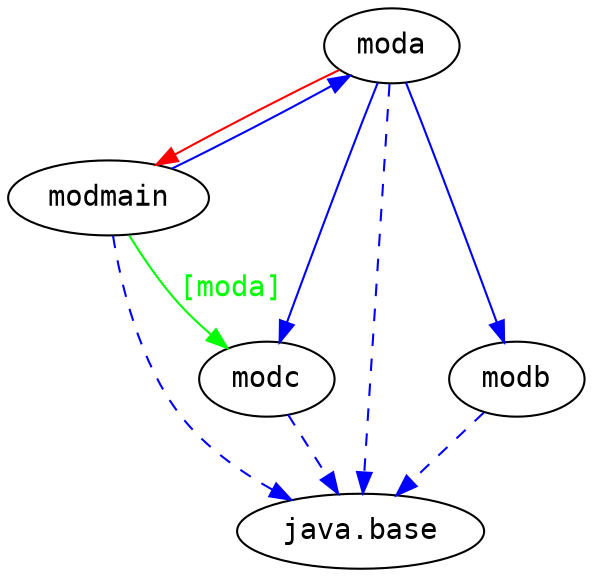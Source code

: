 # Created by depvis.JigsawDepVisualizer on Thu Mar 30 16:09:14 CEST 2017
digraph Java9_Dependency_Visualizer {
modc[fontname="Consolas",shape="ellipse",label="modc"];
java_base[fontname="Consolas",shape="ellipse",label="java.base"];
modb[fontname="Consolas",shape="ellipse",label="modb"];
modmain[fontname="Consolas",shape="ellipse",label="modmain"];
moda[fontname="Consolas",shape="ellipse",label="moda"];
modc -> java_base[color="#0000ff",fontname="Consolas",fontcolor="#0000ff",style="dashed",weight="16"]
modb -> java_base[color="#0000ff",fontname="Consolas",fontcolor="#0000ff",style="dashed",weight="16"]
modmain -> moda[color="#0000ff",fontname="Consolas",fontcolor="#0000ff",weight="8"]
modmain -> java_base[color="#0000ff",fontname="Consolas",fontcolor="#0000ff",style="dashed",weight="16"]
modmain -> modc[color="#00ff00",fontname="Consolas",fontcolor="#00ff00",weight="4",label="[moda]"]
moda -> modb[color="#0000ff",fontname="Consolas",fontcolor="#0000ff",weight="8"]
moda -> modc[color="#0000ff",fontname="Consolas",fontcolor="#0000ff",weight="8"]
moda -> java_base[color="#0000ff",fontname="Consolas",fontcolor="#0000ff",style="dashed",weight="16"]
moda -> modmain[fontname="Consolas",fontcolor="#ff0000",color="#ff0000",weight="2"]
}

